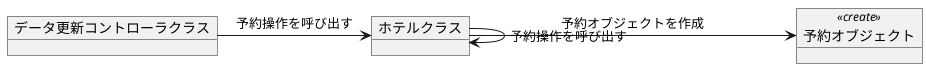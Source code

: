 @startuml 演習4-3_SD_データ更新コントローラとホテルと予約
hide footbox

object "データ更新コントローラクラス" as controller
object "ホテルクラス" as hotel
object "予約オブジェクト" as reservationObj <<create>>

controller -> hotel: 予約操作を呼び出す
hotel -> reservationObj: 予約オブジェクトを作成
hotel -> hotel: 予約操作を呼び出す

@enduml